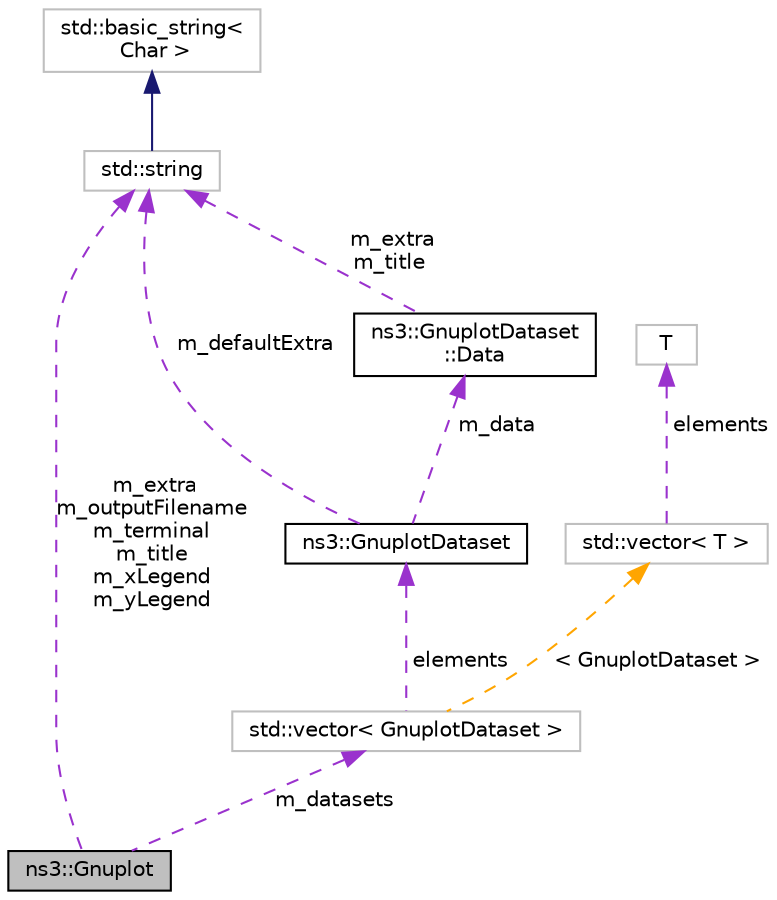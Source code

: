 digraph "ns3::Gnuplot"
{
 // LATEX_PDF_SIZE
  edge [fontname="Helvetica",fontsize="10",labelfontname="Helvetica",labelfontsize="10"];
  node [fontname="Helvetica",fontsize="10",shape=record];
  Node1 [label="ns3::Gnuplot",height=0.2,width=0.4,color="black", fillcolor="grey75", style="filled", fontcolor="black",tooltip="a simple class to generate gnuplot-ready plotting commands from a set of datasets."];
  Node2 -> Node1 [dir="back",color="darkorchid3",fontsize="10",style="dashed",label=" m_datasets" ,fontname="Helvetica"];
  Node2 [label="std::vector\< GnuplotDataset \>",height=0.2,width=0.4,color="grey75", fillcolor="white", style="filled",tooltip=" "];
  Node3 -> Node2 [dir="back",color="darkorchid3",fontsize="10",style="dashed",label=" elements" ,fontname="Helvetica"];
  Node3 [label="ns3::GnuplotDataset",height=0.2,width=0.4,color="black", fillcolor="white", style="filled",URL="$classns3_1_1_gnuplot_dataset.html",tooltip="Abstract class to store a plot line to be used by ns3::Gnuplot."];
  Node4 -> Node3 [dir="back",color="darkorchid3",fontsize="10",style="dashed",label=" m_data" ,fontname="Helvetica"];
  Node4 [label="ns3::GnuplotDataset\l::Data",height=0.2,width=0.4,color="black", fillcolor="white", style="filled",URL="$structns3_1_1_gnuplot_dataset_1_1_data.html",tooltip="Structure storing the data to plot."];
  Node5 -> Node4 [dir="back",color="darkorchid3",fontsize="10",style="dashed",label=" m_extra\nm_title" ,fontname="Helvetica"];
  Node5 [label="std::string",height=0.2,width=0.4,color="grey75", fillcolor="white", style="filled",tooltip=" "];
  Node6 -> Node5 [dir="back",color="midnightblue",fontsize="10",style="solid",fontname="Helvetica"];
  Node6 [label="std::basic_string\<\l Char \>",height=0.2,width=0.4,color="grey75", fillcolor="white", style="filled",tooltip=" "];
  Node5 -> Node3 [dir="back",color="darkorchid3",fontsize="10",style="dashed",label=" m_defaultExtra" ,fontname="Helvetica"];
  Node7 -> Node2 [dir="back",color="orange",fontsize="10",style="dashed",label=" \< GnuplotDataset \>" ,fontname="Helvetica"];
  Node7 [label="std::vector\< T \>",height=0.2,width=0.4,color="grey75", fillcolor="white", style="filled",tooltip=" "];
  Node8 -> Node7 [dir="back",color="darkorchid3",fontsize="10",style="dashed",label=" elements" ,fontname="Helvetica"];
  Node8 [label="T",height=0.2,width=0.4,color="grey75", fillcolor="white", style="filled",tooltip=" "];
  Node5 -> Node1 [dir="back",color="darkorchid3",fontsize="10",style="dashed",label=" m_extra\nm_outputFilename\nm_terminal\nm_title\nm_xLegend\nm_yLegend" ,fontname="Helvetica"];
}
